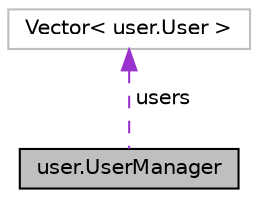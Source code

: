 digraph "user.UserManager"
{
  edge [fontname="Helvetica",fontsize="10",labelfontname="Helvetica",labelfontsize="10"];
  node [fontname="Helvetica",fontsize="10",shape=record];
  Node1 [label="user.UserManager",height=0.2,width=0.4,color="black", fillcolor="grey75", style="filled", fontcolor="black"];
  Node2 -> Node1 [dir="back",color="darkorchid3",fontsize="10",style="dashed",label=" users" ,fontname="Helvetica"];
  Node2 [label="Vector\< user.User \>",height=0.2,width=0.4,color="grey75", fillcolor="white", style="filled"];
}
